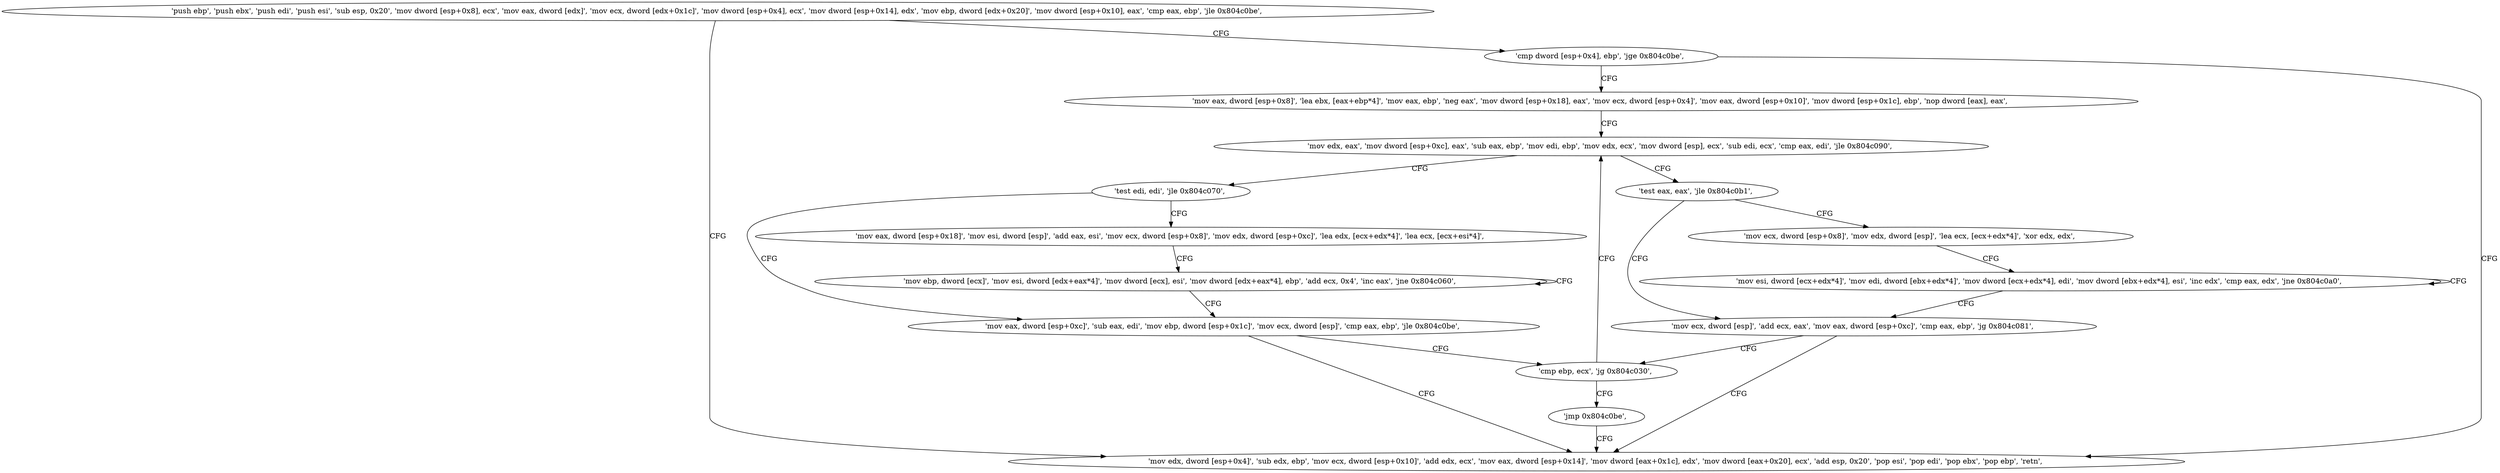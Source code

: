 digraph "func" {
"134528992" [label = "'push ebp', 'push ebx', 'push edi', 'push esi', 'sub esp, 0x20', 'mov dword [esp+0x8], ecx', 'mov eax, dword [edx]', 'mov ecx, dword [edx+0x1c]', 'mov dword [esp+0x4], ecx', 'mov dword [esp+0x14], edx', 'mov ebp, dword [edx+0x20]', 'mov dword [esp+0x10], eax', 'cmp eax, ebp', 'jle 0x804c0be', " ]
"134529214" [label = "'mov edx, dword [esp+0x4]', 'sub edx, ebp', 'mov ecx, dword [esp+0x10]', 'add edx, ecx', 'mov eax, dword [esp+0x14]', 'mov dword [eax+0x1c], edx', 'mov dword [eax+0x20], ecx', 'add esp, 0x20', 'pop esi', 'pop edi', 'pop ebx', 'pop ebp', 'retn', " ]
"134529031" [label = "'cmp dword [esp+0x4], ebp', 'jge 0x804c0be', " ]
"134529041" [label = "'mov eax, dword [esp+0x8]', 'lea ebx, [eax+ebp*4]', 'mov eax, ebp', 'neg eax', 'mov dword [esp+0x18], eax', 'mov ecx, dword [esp+0x4]', 'mov eax, dword [esp+0x10]', 'mov dword [esp+0x1c], ebp', 'nop dword [eax], eax', " ]
"134529072" [label = "'mov edx, eax', 'mov dword [esp+0xc], eax', 'sub eax, ebp', 'mov edi, ebp', 'mov edx, ecx', 'mov dword [esp], ecx', 'sub edi, ecx', 'cmp eax, edi', 'jle 0x804c090', " ]
"134529168" [label = "'test eax, eax', 'jle 0x804c0b1', " ]
"134529201" [label = "'mov ecx, dword [esp]', 'add ecx, eax', 'mov eax, dword [esp+0xc]', 'cmp eax, ebp', 'jg 0x804c081', " ]
"134529172" [label = "'mov ecx, dword [esp+0x8]', 'mov edx, dword [esp]', 'lea ecx, [ecx+edx*4]', 'xor edx, edx', " ]
"134529093" [label = "'test edi, edi', 'jle 0x804c070', " ]
"134529136" [label = "'mov eax, dword [esp+0xc]', 'sub eax, edi', 'mov ebp, dword [esp+0x1c]', 'mov ecx, dword [esp]', 'cmp eax, ebp', 'jle 0x804c0be', " ]
"134529097" [label = "'mov eax, dword [esp+0x18]', 'mov esi, dword [esp]', 'add eax, esi', 'mov ecx, dword [esp+0x8]', 'mov edx, dword [esp+0xc]', 'lea edx, [ecx+edx*4]', 'lea ecx, [ecx+esi*4]', " ]
"134529153" [label = "'cmp ebp, ecx', 'jg 0x804c030', " ]
"134529184" [label = "'mov esi, dword [ecx+edx*4]', 'mov edi, dword [ebx+edx*4]', 'mov dword [ecx+edx*4], edi', 'mov dword [ebx+edx*4], esi', 'inc edx', 'cmp eax, edx', 'jne 0x804c0a0', " ]
"134529120" [label = "'mov ebp, dword [ecx]', 'mov esi, dword [edx+eax*4]', 'mov dword [ecx], esi', 'mov dword [edx+eax*4], ebp', 'add ecx, 0x4', 'inc eax', 'jne 0x804c060', " ]
"134529157" [label = "'jmp 0x804c0be', " ]
"134528992" -> "134529214" [ label = "CFG" ]
"134528992" -> "134529031" [ label = "CFG" ]
"134529031" -> "134529214" [ label = "CFG" ]
"134529031" -> "134529041" [ label = "CFG" ]
"134529041" -> "134529072" [ label = "CFG" ]
"134529072" -> "134529168" [ label = "CFG" ]
"134529072" -> "134529093" [ label = "CFG" ]
"134529168" -> "134529201" [ label = "CFG" ]
"134529168" -> "134529172" [ label = "CFG" ]
"134529201" -> "134529153" [ label = "CFG" ]
"134529201" -> "134529214" [ label = "CFG" ]
"134529172" -> "134529184" [ label = "CFG" ]
"134529093" -> "134529136" [ label = "CFG" ]
"134529093" -> "134529097" [ label = "CFG" ]
"134529136" -> "134529214" [ label = "CFG" ]
"134529136" -> "134529153" [ label = "CFG" ]
"134529097" -> "134529120" [ label = "CFG" ]
"134529153" -> "134529072" [ label = "CFG" ]
"134529153" -> "134529157" [ label = "CFG" ]
"134529184" -> "134529184" [ label = "CFG" ]
"134529184" -> "134529201" [ label = "CFG" ]
"134529120" -> "134529120" [ label = "CFG" ]
"134529120" -> "134529136" [ label = "CFG" ]
"134529157" -> "134529214" [ label = "CFG" ]
}
